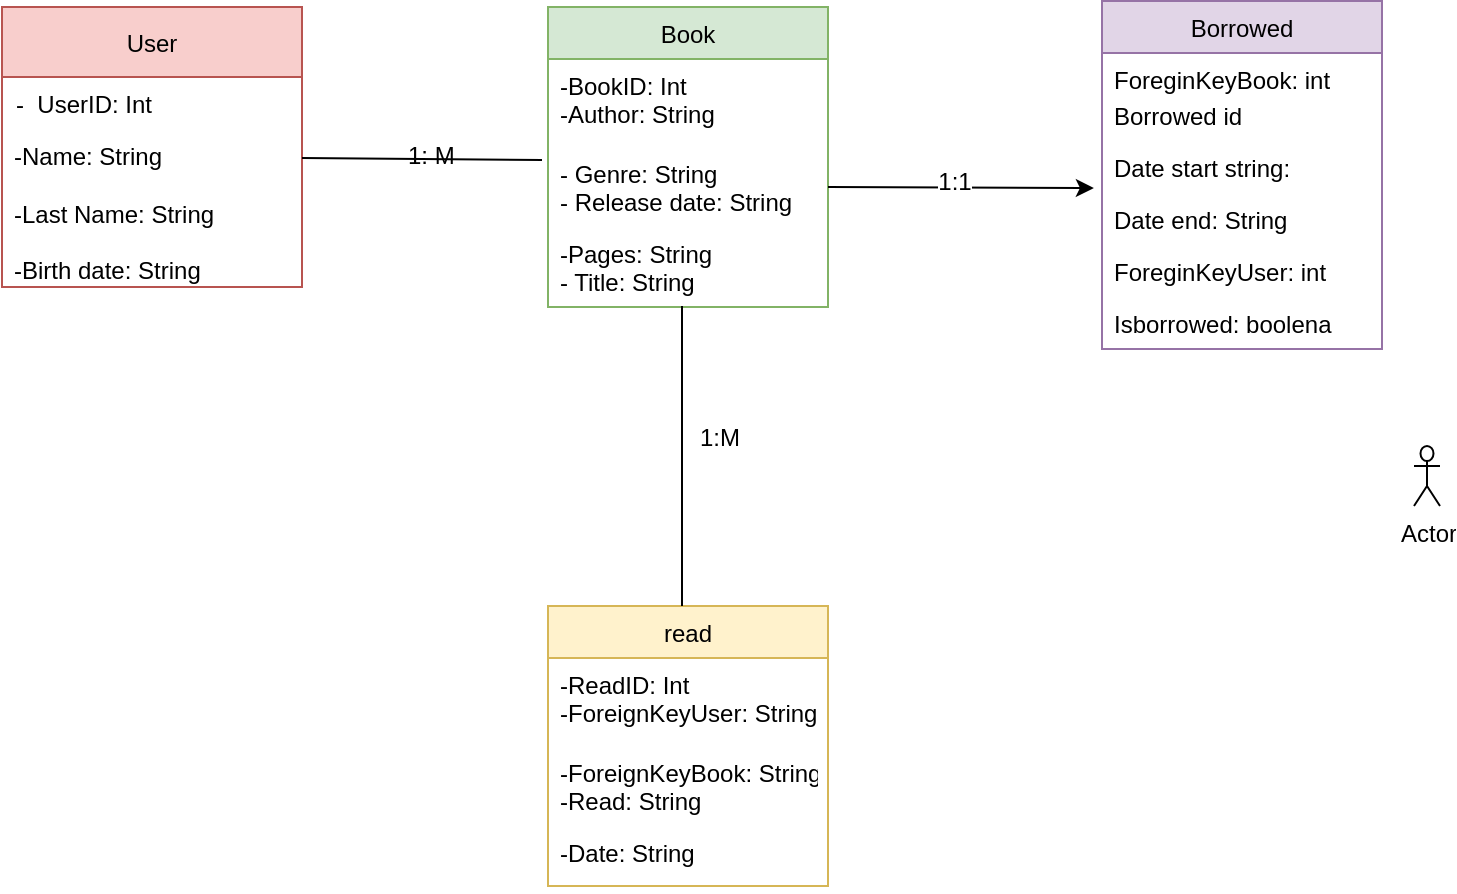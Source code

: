 <mxfile pages="1" version="11.2.4" type="device"><diagram id="crutBd7THFW0AmkOsJe0" name="Page-1"><mxGraphModel dx="1168" dy="736" grid="1" gridSize="10" guides="1" tooltips="1" connect="1" arrows="1" fold="1" page="1" pageScale="1" pageWidth="827" pageHeight="1169" math="0" shadow="0"><root><mxCell id="0"/><mxCell id="1" parent="0"/><mxCell id="MovyhPGQsb5LgOlyN4lU-1" value="User" style="swimlane;fontStyle=0;childLayout=stackLayout;horizontal=1;startSize=35;fillColor=#f8cecc;horizontalStack=0;resizeParent=1;resizeParentMax=0;resizeLast=0;collapsible=1;marginBottom=0;strokeColor=#b85450;" parent="1" vertex="1"><mxGeometry y="20.5" width="150" height="140" as="geometry"><mxRectangle width="60" height="26" as="alternateBounds"/></mxGeometry></mxCell><mxCell id="MovyhPGQsb5LgOlyN4lU-2" value="-  UserID: Int" style="text;align=left;verticalAlign=top;spacingLeft=5;spacingRight=4;overflow=hidden;rotatable=0;points=[[0,0.5],[1,0.5]];portConstraint=eastwest;" parent="MovyhPGQsb5LgOlyN4lU-1" vertex="1"><mxGeometry y="35" width="150" height="26" as="geometry"/></mxCell><mxCell id="MovyhPGQsb5LgOlyN4lU-3" value="-Name: String&#10;&#10;" style="text;strokeColor=none;fillColor=none;align=left;verticalAlign=top;spacingLeft=4;spacingRight=4;overflow=hidden;rotatable=0;points=[[0,0.5],[1,0.5]];portConstraint=eastwest;" parent="MovyhPGQsb5LgOlyN4lU-1" vertex="1"><mxGeometry y="61" width="150" height="29" as="geometry"/></mxCell><mxCell id="MovyhPGQsb5LgOlyN4lU-4" value="-Last Name: String&#10;&#10;-Birth date: String&#10;&#10;" style="text;strokeColor=none;fillColor=none;align=left;verticalAlign=top;spacingLeft=4;spacingRight=4;overflow=hidden;rotatable=0;points=[[0,0.5],[1,0.5]];portConstraint=eastwest;" parent="MovyhPGQsb5LgOlyN4lU-1" vertex="1"><mxGeometry y="90" width="150" height="50" as="geometry"/></mxCell><mxCell id="MovyhPGQsb5LgOlyN4lU-5" value="Actor" style="shape=umlActor;verticalLabelPosition=bottom;labelBackgroundColor=#ffffff;verticalAlign=top;html=1;" parent="1" vertex="1"><mxGeometry x="706" y="240" width="13" height="30" as="geometry"/></mxCell><mxCell id="MovyhPGQsb5LgOlyN4lU-6" value="Book" style="swimlane;fontStyle=0;childLayout=stackLayout;horizontal=1;startSize=26;fillColor=#d5e8d4;horizontalStack=0;resizeParent=1;resizeParentMax=0;resizeLast=0;collapsible=1;marginBottom=0;strokeColor=#82b366;" parent="1" vertex="1"><mxGeometry x="273" y="20.5" width="140" height="150" as="geometry"/></mxCell><mxCell id="MovyhPGQsb5LgOlyN4lU-7" value="-BookID: Int&#10;-Author: String&#10;" style="text;strokeColor=none;fillColor=none;align=left;verticalAlign=top;spacingLeft=4;spacingRight=4;overflow=hidden;rotatable=0;points=[[0,0.5],[1,0.5]];portConstraint=eastwest;" parent="MovyhPGQsb5LgOlyN4lU-6" vertex="1"><mxGeometry y="26" width="140" height="44" as="geometry"/></mxCell><mxCell id="MovyhPGQsb5LgOlyN4lU-8" value="- Genre: String&#10;- Release date: String&#10;" style="text;strokeColor=none;fillColor=none;align=left;verticalAlign=top;spacingLeft=4;spacingRight=4;overflow=hidden;rotatable=0;points=[[0,0.5],[1,0.5]];portConstraint=eastwest;" parent="MovyhPGQsb5LgOlyN4lU-6" vertex="1"><mxGeometry y="70" width="140" height="40" as="geometry"/></mxCell><mxCell id="MovyhPGQsb5LgOlyN4lU-9" value="-Pages: String&#10;- Title: String&#10;" style="text;strokeColor=none;fillColor=none;align=left;verticalAlign=top;spacingLeft=4;spacingRight=4;overflow=hidden;rotatable=0;points=[[0,0.5],[1,0.5]];portConstraint=eastwest;" parent="MovyhPGQsb5LgOlyN4lU-6" vertex="1"><mxGeometry y="110" width="140" height="40" as="geometry"/></mxCell><mxCell id="MovyhPGQsb5LgOlyN4lU-10" value="read" style="swimlane;fontStyle=0;childLayout=stackLayout;horizontal=1;startSize=26;fillColor=#fff2cc;horizontalStack=0;resizeParent=1;resizeParentMax=0;resizeLast=0;collapsible=1;marginBottom=0;strokeColor=#d6b656;" parent="1" vertex="1"><mxGeometry x="273" y="320" width="140" height="140" as="geometry"/></mxCell><mxCell id="MovyhPGQsb5LgOlyN4lU-11" value="-ReadID: Int&#10;-ForeignKeyUser: String&#10;" style="text;strokeColor=none;fillColor=none;align=left;verticalAlign=top;spacingLeft=4;spacingRight=4;overflow=hidden;rotatable=0;points=[[0,0.5],[1,0.5]];portConstraint=eastwest;" parent="MovyhPGQsb5LgOlyN4lU-10" vertex="1"><mxGeometry y="26" width="140" height="44" as="geometry"/></mxCell><mxCell id="MovyhPGQsb5LgOlyN4lU-12" value="-ForeignKeyBook: String&#10;-Read: String&#10;" style="text;strokeColor=none;fillColor=none;align=left;verticalAlign=top;spacingLeft=4;spacingRight=4;overflow=hidden;rotatable=0;points=[[0,0.5],[1,0.5]];portConstraint=eastwest;" parent="MovyhPGQsb5LgOlyN4lU-10" vertex="1"><mxGeometry y="70" width="140" height="40" as="geometry"/></mxCell><mxCell id="MovyhPGQsb5LgOlyN4lU-13" value="-Date: String" style="text;strokeColor=none;fillColor=none;align=left;verticalAlign=top;spacingLeft=4;spacingRight=4;overflow=hidden;rotatable=0;points=[[0,0.5],[1,0.5]];portConstraint=eastwest;" parent="MovyhPGQsb5LgOlyN4lU-10" vertex="1"><mxGeometry y="110" width="140" height="30" as="geometry"/></mxCell><mxCell id="MovyhPGQsb5LgOlyN4lU-14" value="" style="endArrow=none;html=1;exitX=1;exitY=0.5;exitDx=0;exitDy=0;" parent="1" source="MovyhPGQsb5LgOlyN4lU-3" edge="1"><mxGeometry width="50" height="50" relative="1" as="geometry"><mxPoint x="10" y="530" as="sourcePoint"/><mxPoint x="270" y="97" as="targetPoint"/></mxGeometry></mxCell><mxCell id="MovyhPGQsb5LgOlyN4lU-15" value="" style="endArrow=none;html=1;" parent="1" edge="1"><mxGeometry width="50" height="50" relative="1" as="geometry"><mxPoint x="340" y="320" as="sourcePoint"/><mxPoint x="340" y="170" as="targetPoint"/></mxGeometry></mxCell><mxCell id="RneSjdp80rKf-0iSshuj-1" value="Borrowed" style="swimlane;fontStyle=0;childLayout=stackLayout;horizontal=1;startSize=26;fillColor=#e1d5e7;horizontalStack=0;resizeParent=1;resizeParentMax=0;resizeLast=0;collapsible=1;marginBottom=0;strokeColor=#9673a6;" vertex="1" parent="1"><mxGeometry x="550" y="17.5" width="140" height="174" as="geometry"/></mxCell><mxCell id="RneSjdp80rKf-0iSshuj-2" value="ForeginKeyBook: int&#10;" style="text;strokeColor=none;fillColor=none;align=left;verticalAlign=top;spacingLeft=4;spacingRight=4;overflow=hidden;rotatable=0;points=[[0,0.5],[1,0.5]];portConstraint=eastwest;" vertex="1" parent="RneSjdp80rKf-0iSshuj-1"><mxGeometry y="26" width="140" height="18" as="geometry"/></mxCell><mxCell id="RneSjdp80rKf-0iSshuj-3" value="Borrowed id&#10;" style="text;strokeColor=none;fillColor=none;align=left;verticalAlign=top;spacingLeft=4;spacingRight=4;overflow=hidden;rotatable=0;points=[[0,0.5],[1,0.5]];portConstraint=eastwest;" vertex="1" parent="RneSjdp80rKf-0iSshuj-1"><mxGeometry y="44" width="140" height="26" as="geometry"/></mxCell><mxCell id="RneSjdp80rKf-0iSshuj-4" value="Date start string:&#10;" style="text;strokeColor=none;fillColor=none;align=left;verticalAlign=top;spacingLeft=4;spacingRight=4;overflow=hidden;rotatable=0;points=[[0,0.5],[1,0.5]];portConstraint=eastwest;" vertex="1" parent="RneSjdp80rKf-0iSshuj-1"><mxGeometry y="70" width="140" height="26" as="geometry"/></mxCell><mxCell id="RneSjdp80rKf-0iSshuj-7" value="Date end: String" style="text;strokeColor=none;fillColor=none;align=left;verticalAlign=top;spacingLeft=4;spacingRight=4;overflow=hidden;rotatable=0;points=[[0,0.5],[1,0.5]];portConstraint=eastwest;" vertex="1" parent="RneSjdp80rKf-0iSshuj-1"><mxGeometry y="96" width="140" height="26" as="geometry"/></mxCell><mxCell id="RneSjdp80rKf-0iSshuj-8" value="ForeginKeyUser: int&#10;" style="text;strokeColor=none;fillColor=none;align=left;verticalAlign=top;spacingLeft=4;spacingRight=4;overflow=hidden;rotatable=0;points=[[0,0.5],[1,0.5]];portConstraint=eastwest;" vertex="1" parent="RneSjdp80rKf-0iSshuj-1"><mxGeometry y="122" width="140" height="26" as="geometry"/></mxCell><mxCell id="RneSjdp80rKf-0iSshuj-10" value="Isborrowed: boolena" style="text;strokeColor=none;fillColor=none;align=left;verticalAlign=top;spacingLeft=4;spacingRight=4;overflow=hidden;rotatable=0;points=[[0,0.5],[1,0.5]];portConstraint=eastwest;" vertex="1" parent="RneSjdp80rKf-0iSshuj-1"><mxGeometry y="148" width="140" height="26" as="geometry"/></mxCell><mxCell id="RneSjdp80rKf-0iSshuj-9" style="edgeStyle=elbowEdgeStyle;rounded=0;orthogonalLoop=1;jettySize=auto;elbow=vertical;html=1;exitX=1;exitY=0.5;exitDx=0;exitDy=0;entryX=-0.029;entryY=-0.058;entryDx=0;entryDy=0;entryPerimeter=0;" edge="1" parent="1" source="MovyhPGQsb5LgOlyN4lU-8" target="RneSjdp80rKf-0iSshuj-7"><mxGeometry relative="1" as="geometry"/></mxCell><mxCell id="RneSjdp80rKf-0iSshuj-12" value="1:1" style="text;html=1;resizable=0;points=[];align=center;verticalAlign=middle;labelBackgroundColor=#ffffff;" vertex="1" connectable="0" parent="RneSjdp80rKf-0iSshuj-9"><mxGeometry x="-0.06" y="3" relative="1" as="geometry"><mxPoint as="offset"/></mxGeometry></mxCell><mxCell id="RneSjdp80rKf-0iSshuj-11" value="1: M" style="text;html=1;resizable=0;points=[];autosize=1;align=left;verticalAlign=top;spacingTop=-4;" vertex="1" parent="1"><mxGeometry x="201" y="85" width="40" height="20" as="geometry"/></mxCell><mxCell id="RneSjdp80rKf-0iSshuj-13" value="1:M&lt;br&gt;" style="text;html=1;resizable=0;points=[];autosize=1;align=left;verticalAlign=top;spacingTop=-4;" vertex="1" parent="1"><mxGeometry x="347" y="226" width="40" height="20" as="geometry"/></mxCell></root></mxGraphModel></diagram></mxfile>